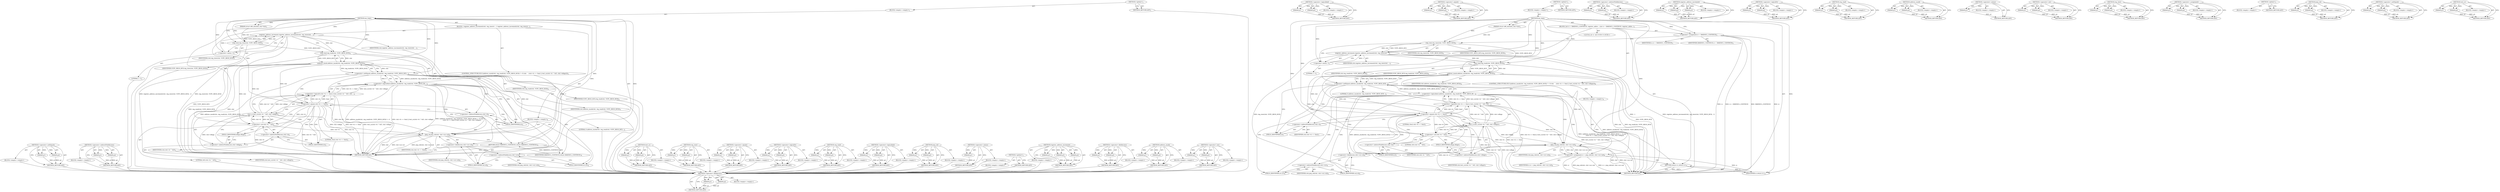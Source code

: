 digraph "test_cc" {
vulnerable_91 [label=<(METHOD,&lt;operator&gt;.notEquals)>];
vulnerable_92 [label=<(PARAM,p1)>];
vulnerable_93 [label=<(PARAM,p2)>];
vulnerable_94 [label=<(BLOCK,&lt;empty&gt;,&lt;empty&gt;)>];
vulnerable_95 [label=<(METHOD_RETURN,ANY)>];
vulnerable_116 [label=<(METHOD,&lt;operator&gt;.indirectFieldAccess)>];
vulnerable_117 [label=<(PARAM,p1)>];
vulnerable_118 [label=<(PARAM,p2)>];
vulnerable_119 [label=<(BLOCK,&lt;empty&gt;,&lt;empty&gt;)>];
vulnerable_120 [label=<(METHOD_RETURN,ANY)>];
vulnerable_6 [label=<(METHOD,&lt;global&gt;)<SUB>1</SUB>>];
vulnerable_7 [label=<(BLOCK,&lt;empty&gt;,&lt;empty&gt;)<SUB>1</SUB>>];
vulnerable_8 [label=<(METHOD,em_loop)<SUB>1</SUB>>];
vulnerable_9 [label=<(PARAM,struct x86_emulate_ctxt *ctxt)<SUB>1</SUB>>];
vulnerable_10 [label=<(BLOCK,{
 	register_address_increment(ctxt, reg_rmw(ct...,{
 	register_address_increment(ctxt, reg_rmw(ct...)<SUB>2</SUB>>];
vulnerable_11 [label=<(register_address_increment,register_address_increment(ctxt, reg_rmw(ctxt, ...)<SUB>3</SUB>>];
vulnerable_12 [label=<(IDENTIFIER,ctxt,register_address_increment(ctxt, reg_rmw(ctxt, ...)<SUB>3</SUB>>];
vulnerable_13 [label=<(reg_rmw,reg_rmw(ctxt, VCPU_REGS_RCX))<SUB>3</SUB>>];
vulnerable_14 [label=<(IDENTIFIER,ctxt,reg_rmw(ctxt, VCPU_REGS_RCX))<SUB>3</SUB>>];
vulnerable_15 [label=<(IDENTIFIER,VCPU_REGS_RCX,reg_rmw(ctxt, VCPU_REGS_RCX))<SUB>3</SUB>>];
vulnerable_16 [label=<(&lt;operator&gt;.minus,-1)<SUB>3</SUB>>];
vulnerable_17 [label=<(LITERAL,1,-1)<SUB>3</SUB>>];
vulnerable_18 [label=<(CONTROL_STRUCTURE,IF,if ((address_mask(ctxt, reg_read(ctxt, VCPU_REGS_RCX)) != 0) &amp;&amp;
 	    (ctxt-&gt;b == 0xe2 || test_cc(ctxt-&gt;b ^ 0x5, ctxt-&gt;eflags))))<SUB>4</SUB>>];
vulnerable_19 [label=<(&lt;operator&gt;.logicalAnd,(address_mask(ctxt, reg_read(ctxt, VCPU_REGS_RC...)<SUB>4</SUB>>];
vulnerable_20 [label=<(&lt;operator&gt;.notEquals,address_mask(ctxt, reg_read(ctxt, VCPU_REGS_RCX...)<SUB>4</SUB>>];
vulnerable_21 [label=<(address_mask,address_mask(ctxt, reg_read(ctxt, VCPU_REGS_RCX)))<SUB>4</SUB>>];
vulnerable_22 [label=<(IDENTIFIER,ctxt,address_mask(ctxt, reg_read(ctxt, VCPU_REGS_RCX)))<SUB>4</SUB>>];
vulnerable_23 [label=<(reg_read,reg_read(ctxt, VCPU_REGS_RCX))<SUB>4</SUB>>];
vulnerable_24 [label=<(IDENTIFIER,ctxt,reg_read(ctxt, VCPU_REGS_RCX))<SUB>4</SUB>>];
vulnerable_25 [label=<(IDENTIFIER,VCPU_REGS_RCX,reg_read(ctxt, VCPU_REGS_RCX))<SUB>4</SUB>>];
vulnerable_26 [label=<(LITERAL,0,address_mask(ctxt, reg_read(ctxt, VCPU_REGS_RCX...)<SUB>4</SUB>>];
vulnerable_27 [label=<(&lt;operator&gt;.logicalOr,ctxt-&gt;b == 0xe2 || test_cc(ctxt-&gt;b ^ 0x5, ctxt-...)<SUB>5</SUB>>];
vulnerable_28 [label=<(&lt;operator&gt;.equals,ctxt-&gt;b == 0xe2)<SUB>5</SUB>>];
vulnerable_29 [label=<(&lt;operator&gt;.indirectFieldAccess,ctxt-&gt;b)<SUB>5</SUB>>];
vulnerable_30 [label=<(IDENTIFIER,ctxt,ctxt-&gt;b == 0xe2)<SUB>5</SUB>>];
vulnerable_31 [label=<(FIELD_IDENTIFIER,b,b)<SUB>5</SUB>>];
vulnerable_32 [label=<(LITERAL,0xe2,ctxt-&gt;b == 0xe2)<SUB>5</SUB>>];
vulnerable_33 [label=<(test_cc,test_cc(ctxt-&gt;b ^ 0x5, ctxt-&gt;eflags))<SUB>5</SUB>>];
vulnerable_34 [label=<(&lt;operator&gt;.xor,ctxt-&gt;b ^ 0x5)<SUB>5</SUB>>];
vulnerable_35 [label=<(&lt;operator&gt;.indirectFieldAccess,ctxt-&gt;b)<SUB>5</SUB>>];
vulnerable_36 [label=<(IDENTIFIER,ctxt,ctxt-&gt;b ^ 0x5)<SUB>5</SUB>>];
vulnerable_37 [label=<(FIELD_IDENTIFIER,b,b)<SUB>5</SUB>>];
vulnerable_38 [label=<(LITERAL,0x5,ctxt-&gt;b ^ 0x5)<SUB>5</SUB>>];
vulnerable_39 [label=<(&lt;operator&gt;.indirectFieldAccess,ctxt-&gt;eflags)<SUB>5</SUB>>];
vulnerable_40 [label=<(IDENTIFIER,ctxt,test_cc(ctxt-&gt;b ^ 0x5, ctxt-&gt;eflags))<SUB>5</SUB>>];
vulnerable_41 [label=<(FIELD_IDENTIFIER,eflags,eflags)<SUB>5</SUB>>];
vulnerable_42 [label=<(BLOCK,&lt;empty&gt;,&lt;empty&gt;)<SUB>6</SUB>>];
vulnerable_43 [label=<(jmp_rel,jmp_rel(ctxt, ctxt-&gt;src.val))<SUB>6</SUB>>];
vulnerable_44 [label=<(IDENTIFIER,ctxt,jmp_rel(ctxt, ctxt-&gt;src.val))<SUB>6</SUB>>];
vulnerable_45 [label=<(&lt;operator&gt;.fieldAccess,ctxt-&gt;src.val)<SUB>6</SUB>>];
vulnerable_46 [label=<(&lt;operator&gt;.indirectFieldAccess,ctxt-&gt;src)<SUB>6</SUB>>];
vulnerable_47 [label=<(IDENTIFIER,ctxt,jmp_rel(ctxt, ctxt-&gt;src.val))<SUB>6</SUB>>];
vulnerable_48 [label=<(FIELD_IDENTIFIER,src,src)<SUB>6</SUB>>];
vulnerable_49 [label=<(FIELD_IDENTIFIER,val,val)<SUB>6</SUB>>];
vulnerable_50 [label=<(RETURN,return X86EMUL_CONTINUE;,return X86EMUL_CONTINUE;)<SUB>8</SUB>>];
vulnerable_51 [label=<(IDENTIFIER,X86EMUL_CONTINUE,return X86EMUL_CONTINUE;)<SUB>8</SUB>>];
vulnerable_52 [label=<(METHOD_RETURN,int)<SUB>1</SUB>>];
vulnerable_54 [label=<(METHOD_RETURN,ANY)<SUB>1</SUB>>];
vulnerable_121 [label=<(METHOD,test_cc)>];
vulnerable_122 [label=<(PARAM,p1)>];
vulnerable_123 [label=<(PARAM,p2)>];
vulnerable_124 [label=<(BLOCK,&lt;empty&gt;,&lt;empty&gt;)>];
vulnerable_125 [label=<(METHOD_RETURN,ANY)>];
vulnerable_77 [label=<(METHOD,reg_rmw)>];
vulnerable_78 [label=<(PARAM,p1)>];
vulnerable_79 [label=<(PARAM,p2)>];
vulnerable_80 [label=<(BLOCK,&lt;empty&gt;,&lt;empty&gt;)>];
vulnerable_81 [label=<(METHOD_RETURN,ANY)>];
vulnerable_111 [label=<(METHOD,&lt;operator&gt;.equals)>];
vulnerable_112 [label=<(PARAM,p1)>];
vulnerable_113 [label=<(PARAM,p2)>];
vulnerable_114 [label=<(BLOCK,&lt;empty&gt;,&lt;empty&gt;)>];
vulnerable_115 [label=<(METHOD_RETURN,ANY)>];
vulnerable_106 [label=<(METHOD,&lt;operator&gt;.logicalOr)>];
vulnerable_107 [label=<(PARAM,p1)>];
vulnerable_108 [label=<(PARAM,p2)>];
vulnerable_109 [label=<(BLOCK,&lt;empty&gt;,&lt;empty&gt;)>];
vulnerable_110 [label=<(METHOD_RETURN,ANY)>];
vulnerable_101 [label=<(METHOD,reg_read)>];
vulnerable_102 [label=<(PARAM,p1)>];
vulnerable_103 [label=<(PARAM,p2)>];
vulnerable_104 [label=<(BLOCK,&lt;empty&gt;,&lt;empty&gt;)>];
vulnerable_105 [label=<(METHOD_RETURN,ANY)>];
vulnerable_86 [label=<(METHOD,&lt;operator&gt;.logicalAnd)>];
vulnerable_87 [label=<(PARAM,p1)>];
vulnerable_88 [label=<(PARAM,p2)>];
vulnerable_89 [label=<(BLOCK,&lt;empty&gt;,&lt;empty&gt;)>];
vulnerable_90 [label=<(METHOD_RETURN,ANY)>];
vulnerable_131 [label=<(METHOD,jmp_rel)>];
vulnerable_132 [label=<(PARAM,p1)>];
vulnerable_133 [label=<(PARAM,p2)>];
vulnerable_134 [label=<(BLOCK,&lt;empty&gt;,&lt;empty&gt;)>];
vulnerable_135 [label=<(METHOD_RETURN,ANY)>];
vulnerable_82 [label=<(METHOD,&lt;operator&gt;.minus)>];
vulnerable_83 [label=<(PARAM,p1)>];
vulnerable_84 [label=<(BLOCK,&lt;empty&gt;,&lt;empty&gt;)>];
vulnerable_85 [label=<(METHOD_RETURN,ANY)>];
vulnerable_71 [label=<(METHOD,register_address_increment)>];
vulnerable_72 [label=<(PARAM,p1)>];
vulnerable_73 [label=<(PARAM,p2)>];
vulnerable_74 [label=<(PARAM,p3)>];
vulnerable_75 [label=<(BLOCK,&lt;empty&gt;,&lt;empty&gt;)>];
vulnerable_76 [label=<(METHOD_RETURN,ANY)>];
vulnerable_65 [label=<(METHOD,&lt;global&gt;)<SUB>1</SUB>>];
vulnerable_66 [label=<(BLOCK,&lt;empty&gt;,&lt;empty&gt;)>];
vulnerable_67 [label=<(METHOD_RETURN,ANY)>];
vulnerable_136 [label=<(METHOD,&lt;operator&gt;.fieldAccess)>];
vulnerable_137 [label=<(PARAM,p1)>];
vulnerable_138 [label=<(PARAM,p2)>];
vulnerable_139 [label=<(BLOCK,&lt;empty&gt;,&lt;empty&gt;)>];
vulnerable_140 [label=<(METHOD_RETURN,ANY)>];
vulnerable_96 [label=<(METHOD,address_mask)>];
vulnerable_97 [label=<(PARAM,p1)>];
vulnerable_98 [label=<(PARAM,p2)>];
vulnerable_99 [label=<(BLOCK,&lt;empty&gt;,&lt;empty&gt;)>];
vulnerable_100 [label=<(METHOD_RETURN,ANY)>];
vulnerable_126 [label=<(METHOD,&lt;operator&gt;.xor)>];
vulnerable_127 [label=<(PARAM,p1)>];
vulnerable_128 [label=<(PARAM,p2)>];
vulnerable_129 [label=<(BLOCK,&lt;empty&gt;,&lt;empty&gt;)>];
vulnerable_130 [label=<(METHOD_RETURN,ANY)>];
fixed_147 [label=<(METHOD,&lt;operator&gt;.fieldAccess)>];
fixed_148 [label=<(PARAM,p1)>];
fixed_149 [label=<(PARAM,p2)>];
fixed_150 [label=<(BLOCK,&lt;empty&gt;,&lt;empty&gt;)>];
fixed_151 [label=<(METHOD_RETURN,ANY)>];
fixed_97 [label=<(METHOD,&lt;operator&gt;.logicalAnd)>];
fixed_98 [label=<(PARAM,p1)>];
fixed_99 [label=<(PARAM,p2)>];
fixed_100 [label=<(BLOCK,&lt;empty&gt;,&lt;empty&gt;)>];
fixed_101 [label=<(METHOD_RETURN,ANY)>];
fixed_122 [label=<(METHOD,&lt;operator&gt;.equals)>];
fixed_123 [label=<(PARAM,p1)>];
fixed_124 [label=<(PARAM,p2)>];
fixed_125 [label=<(BLOCK,&lt;empty&gt;,&lt;empty&gt;)>];
fixed_126 [label=<(METHOD_RETURN,ANY)>];
fixed_6 [label=<(METHOD,&lt;global&gt;)<SUB>1</SUB>>];
fixed_7 [label=<(BLOCK,&lt;empty&gt;,&lt;empty&gt;)<SUB>1</SUB>>];
fixed_8 [label=<(METHOD,em_loop)<SUB>1</SUB>>];
fixed_9 [label=<(PARAM,struct x86_emulate_ctxt *ctxt)<SUB>1</SUB>>];
fixed_10 [label=<(BLOCK,{
	int rc = X86EMUL_CONTINUE;

 	register_addre...,{
	int rc = X86EMUL_CONTINUE;

 	register_addre...)<SUB>2</SUB>>];
fixed_11 [label="<(LOCAL,int rc: int)<SUB>3</SUB>>"];
fixed_12 [label=<(&lt;operator&gt;.assignment,rc = X86EMUL_CONTINUE)<SUB>3</SUB>>];
fixed_13 [label=<(IDENTIFIER,rc,rc = X86EMUL_CONTINUE)<SUB>3</SUB>>];
fixed_14 [label=<(IDENTIFIER,X86EMUL_CONTINUE,rc = X86EMUL_CONTINUE)<SUB>3</SUB>>];
fixed_15 [label=<(register_address_increment,register_address_increment(ctxt, reg_rmw(ctxt, ...)<SUB>5</SUB>>];
fixed_16 [label=<(IDENTIFIER,ctxt,register_address_increment(ctxt, reg_rmw(ctxt, ...)<SUB>5</SUB>>];
fixed_17 [label=<(reg_rmw,reg_rmw(ctxt, VCPU_REGS_RCX))<SUB>5</SUB>>];
fixed_18 [label=<(IDENTIFIER,ctxt,reg_rmw(ctxt, VCPU_REGS_RCX))<SUB>5</SUB>>];
fixed_19 [label=<(IDENTIFIER,VCPU_REGS_RCX,reg_rmw(ctxt, VCPU_REGS_RCX))<SUB>5</SUB>>];
fixed_20 [label=<(&lt;operator&gt;.minus,-1)<SUB>5</SUB>>];
fixed_21 [label=<(LITERAL,1,-1)<SUB>5</SUB>>];
fixed_22 [label=<(CONTROL_STRUCTURE,IF,if ((address_mask(ctxt, reg_read(ctxt, VCPU_REGS_RCX)) != 0) &amp;&amp;
 	    (ctxt-&gt;b == 0xe2 || test_cc(ctxt-&gt;b ^ 0x5, ctxt-&gt;eflags))))<SUB>6</SUB>>];
fixed_23 [label=<(&lt;operator&gt;.logicalAnd,(address_mask(ctxt, reg_read(ctxt, VCPU_REGS_RC...)<SUB>6</SUB>>];
fixed_24 [label=<(&lt;operator&gt;.notEquals,address_mask(ctxt, reg_read(ctxt, VCPU_REGS_RCX...)<SUB>6</SUB>>];
fixed_25 [label=<(address_mask,address_mask(ctxt, reg_read(ctxt, VCPU_REGS_RCX)))<SUB>6</SUB>>];
fixed_26 [label=<(IDENTIFIER,ctxt,address_mask(ctxt, reg_read(ctxt, VCPU_REGS_RCX)))<SUB>6</SUB>>];
fixed_27 [label=<(reg_read,reg_read(ctxt, VCPU_REGS_RCX))<SUB>6</SUB>>];
fixed_28 [label=<(IDENTIFIER,ctxt,reg_read(ctxt, VCPU_REGS_RCX))<SUB>6</SUB>>];
fixed_29 [label=<(IDENTIFIER,VCPU_REGS_RCX,reg_read(ctxt, VCPU_REGS_RCX))<SUB>6</SUB>>];
fixed_30 [label=<(LITERAL,0,address_mask(ctxt, reg_read(ctxt, VCPU_REGS_RCX...)<SUB>6</SUB>>];
fixed_31 [label=<(&lt;operator&gt;.logicalOr,ctxt-&gt;b == 0xe2 || test_cc(ctxt-&gt;b ^ 0x5, ctxt-...)<SUB>7</SUB>>];
fixed_32 [label=<(&lt;operator&gt;.equals,ctxt-&gt;b == 0xe2)<SUB>7</SUB>>];
fixed_33 [label=<(&lt;operator&gt;.indirectFieldAccess,ctxt-&gt;b)<SUB>7</SUB>>];
fixed_34 [label=<(IDENTIFIER,ctxt,ctxt-&gt;b == 0xe2)<SUB>7</SUB>>];
fixed_35 [label=<(FIELD_IDENTIFIER,b,b)<SUB>7</SUB>>];
fixed_36 [label=<(LITERAL,0xe2,ctxt-&gt;b == 0xe2)<SUB>7</SUB>>];
fixed_37 [label=<(test_cc,test_cc(ctxt-&gt;b ^ 0x5, ctxt-&gt;eflags))<SUB>7</SUB>>];
fixed_38 [label=<(&lt;operator&gt;.xor,ctxt-&gt;b ^ 0x5)<SUB>7</SUB>>];
fixed_39 [label=<(&lt;operator&gt;.indirectFieldAccess,ctxt-&gt;b)<SUB>7</SUB>>];
fixed_40 [label=<(IDENTIFIER,ctxt,ctxt-&gt;b ^ 0x5)<SUB>7</SUB>>];
fixed_41 [label=<(FIELD_IDENTIFIER,b,b)<SUB>7</SUB>>];
fixed_42 [label=<(LITERAL,0x5,ctxt-&gt;b ^ 0x5)<SUB>7</SUB>>];
fixed_43 [label=<(&lt;operator&gt;.indirectFieldAccess,ctxt-&gt;eflags)<SUB>7</SUB>>];
fixed_44 [label=<(IDENTIFIER,ctxt,test_cc(ctxt-&gt;b ^ 0x5, ctxt-&gt;eflags))<SUB>7</SUB>>];
fixed_45 [label=<(FIELD_IDENTIFIER,eflags,eflags)<SUB>7</SUB>>];
fixed_46 [label=<(BLOCK,&lt;empty&gt;,&lt;empty&gt;)<SUB>8</SUB>>];
fixed_47 [label=<(&lt;operator&gt;.assignment,rc = jmp_rel(ctxt, ctxt-&gt;src.val))<SUB>8</SUB>>];
fixed_48 [label=<(IDENTIFIER,rc,rc = jmp_rel(ctxt, ctxt-&gt;src.val))<SUB>8</SUB>>];
fixed_49 [label=<(jmp_rel,jmp_rel(ctxt, ctxt-&gt;src.val))<SUB>8</SUB>>];
fixed_50 [label=<(IDENTIFIER,ctxt,jmp_rel(ctxt, ctxt-&gt;src.val))<SUB>8</SUB>>];
fixed_51 [label=<(&lt;operator&gt;.fieldAccess,ctxt-&gt;src.val)<SUB>8</SUB>>];
fixed_52 [label=<(&lt;operator&gt;.indirectFieldAccess,ctxt-&gt;src)<SUB>8</SUB>>];
fixed_53 [label=<(IDENTIFIER,ctxt,jmp_rel(ctxt, ctxt-&gt;src.val))<SUB>8</SUB>>];
fixed_54 [label=<(FIELD_IDENTIFIER,src,src)<SUB>8</SUB>>];
fixed_55 [label=<(FIELD_IDENTIFIER,val,val)<SUB>8</SUB>>];
fixed_56 [label=<(RETURN,return rc;,return rc;)<SUB>10</SUB>>];
fixed_57 [label=<(IDENTIFIER,rc,return rc;)<SUB>10</SUB>>];
fixed_58 [label=<(METHOD_RETURN,int)<SUB>1</SUB>>];
fixed_60 [label=<(METHOD_RETURN,ANY)<SUB>1</SUB>>];
fixed_127 [label=<(METHOD,&lt;operator&gt;.indirectFieldAccess)>];
fixed_128 [label=<(PARAM,p1)>];
fixed_129 [label=<(PARAM,p2)>];
fixed_130 [label=<(BLOCK,&lt;empty&gt;,&lt;empty&gt;)>];
fixed_131 [label=<(METHOD_RETURN,ANY)>];
fixed_82 [label=<(METHOD,register_address_increment)>];
fixed_83 [label=<(PARAM,p1)>];
fixed_84 [label=<(PARAM,p2)>];
fixed_85 [label=<(PARAM,p3)>];
fixed_86 [label=<(BLOCK,&lt;empty&gt;,&lt;empty&gt;)>];
fixed_87 [label=<(METHOD_RETURN,ANY)>];
fixed_117 [label=<(METHOD,&lt;operator&gt;.logicalOr)>];
fixed_118 [label=<(PARAM,p1)>];
fixed_119 [label=<(PARAM,p2)>];
fixed_120 [label=<(BLOCK,&lt;empty&gt;,&lt;empty&gt;)>];
fixed_121 [label=<(METHOD_RETURN,ANY)>];
fixed_112 [label=<(METHOD,reg_read)>];
fixed_113 [label=<(PARAM,p1)>];
fixed_114 [label=<(PARAM,p2)>];
fixed_115 [label=<(BLOCK,&lt;empty&gt;,&lt;empty&gt;)>];
fixed_116 [label=<(METHOD_RETURN,ANY)>];
fixed_107 [label=<(METHOD,address_mask)>];
fixed_108 [label=<(PARAM,p1)>];
fixed_109 [label=<(PARAM,p2)>];
fixed_110 [label=<(BLOCK,&lt;empty&gt;,&lt;empty&gt;)>];
fixed_111 [label=<(METHOD_RETURN,ANY)>];
fixed_93 [label=<(METHOD,&lt;operator&gt;.minus)>];
fixed_94 [label=<(PARAM,p1)>];
fixed_95 [label=<(BLOCK,&lt;empty&gt;,&lt;empty&gt;)>];
fixed_96 [label=<(METHOD_RETURN,ANY)>];
fixed_137 [label=<(METHOD,&lt;operator&gt;.xor)>];
fixed_138 [label=<(PARAM,p1)>];
fixed_139 [label=<(PARAM,p2)>];
fixed_140 [label=<(BLOCK,&lt;empty&gt;,&lt;empty&gt;)>];
fixed_141 [label=<(METHOD_RETURN,ANY)>];
fixed_88 [label=<(METHOD,reg_rmw)>];
fixed_89 [label=<(PARAM,p1)>];
fixed_90 [label=<(PARAM,p2)>];
fixed_91 [label=<(BLOCK,&lt;empty&gt;,&lt;empty&gt;)>];
fixed_92 [label=<(METHOD_RETURN,ANY)>];
fixed_77 [label=<(METHOD,&lt;operator&gt;.assignment)>];
fixed_78 [label=<(PARAM,p1)>];
fixed_79 [label=<(PARAM,p2)>];
fixed_80 [label=<(BLOCK,&lt;empty&gt;,&lt;empty&gt;)>];
fixed_81 [label=<(METHOD_RETURN,ANY)>];
fixed_71 [label=<(METHOD,&lt;global&gt;)<SUB>1</SUB>>];
fixed_72 [label=<(BLOCK,&lt;empty&gt;,&lt;empty&gt;)>];
fixed_73 [label=<(METHOD_RETURN,ANY)>];
fixed_142 [label=<(METHOD,jmp_rel)>];
fixed_143 [label=<(PARAM,p1)>];
fixed_144 [label=<(PARAM,p2)>];
fixed_145 [label=<(BLOCK,&lt;empty&gt;,&lt;empty&gt;)>];
fixed_146 [label=<(METHOD_RETURN,ANY)>];
fixed_102 [label=<(METHOD,&lt;operator&gt;.notEquals)>];
fixed_103 [label=<(PARAM,p1)>];
fixed_104 [label=<(PARAM,p2)>];
fixed_105 [label=<(BLOCK,&lt;empty&gt;,&lt;empty&gt;)>];
fixed_106 [label=<(METHOD_RETURN,ANY)>];
fixed_132 [label=<(METHOD,test_cc)>];
fixed_133 [label=<(PARAM,p1)>];
fixed_134 [label=<(PARAM,p2)>];
fixed_135 [label=<(BLOCK,&lt;empty&gt;,&lt;empty&gt;)>];
fixed_136 [label=<(METHOD_RETURN,ANY)>];
vulnerable_91 -> vulnerable_92  [key=0, label="AST: "];
vulnerable_91 -> vulnerable_92  [key=1, label="DDG: "];
vulnerable_91 -> vulnerable_94  [key=0, label="AST: "];
vulnerable_91 -> vulnerable_93  [key=0, label="AST: "];
vulnerable_91 -> vulnerable_93  [key=1, label="DDG: "];
vulnerable_91 -> vulnerable_95  [key=0, label="AST: "];
vulnerable_91 -> vulnerable_95  [key=1, label="CFG: "];
vulnerable_92 -> vulnerable_95  [key=0, label="DDG: p1"];
vulnerable_93 -> vulnerable_95  [key=0, label="DDG: p2"];
vulnerable_94 -> fixed_147  [key=0];
vulnerable_95 -> fixed_147  [key=0];
vulnerable_116 -> vulnerable_117  [key=0, label="AST: "];
vulnerable_116 -> vulnerable_117  [key=1, label="DDG: "];
vulnerable_116 -> vulnerable_119  [key=0, label="AST: "];
vulnerable_116 -> vulnerable_118  [key=0, label="AST: "];
vulnerable_116 -> vulnerable_118  [key=1, label="DDG: "];
vulnerable_116 -> vulnerable_120  [key=0, label="AST: "];
vulnerable_116 -> vulnerable_120  [key=1, label="CFG: "];
vulnerable_117 -> vulnerable_120  [key=0, label="DDG: p1"];
vulnerable_118 -> vulnerable_120  [key=0, label="DDG: p2"];
vulnerable_119 -> fixed_147  [key=0];
vulnerable_120 -> fixed_147  [key=0];
vulnerable_6 -> vulnerable_7  [key=0, label="AST: "];
vulnerable_6 -> vulnerable_54  [key=0, label="AST: "];
vulnerable_6 -> vulnerable_54  [key=1, label="CFG: "];
vulnerable_7 -> vulnerable_8  [key=0, label="AST: "];
vulnerable_8 -> vulnerable_9  [key=0, label="AST: "];
vulnerable_8 -> vulnerable_9  [key=1, label="DDG: "];
vulnerable_8 -> vulnerable_10  [key=0, label="AST: "];
vulnerable_8 -> vulnerable_52  [key=0, label="AST: "];
vulnerable_8 -> vulnerable_13  [key=0, label="CFG: "];
vulnerable_8 -> vulnerable_13  [key=1, label="DDG: "];
vulnerable_8 -> vulnerable_50  [key=0, label="DDG: "];
vulnerable_8 -> vulnerable_11  [key=0, label="DDG: "];
vulnerable_8 -> vulnerable_51  [key=0, label="DDG: "];
vulnerable_8 -> vulnerable_16  [key=0, label="DDG: "];
vulnerable_8 -> vulnerable_20  [key=0, label="DDG: "];
vulnerable_8 -> vulnerable_43  [key=0, label="DDG: "];
vulnerable_8 -> vulnerable_21  [key=0, label="DDG: "];
vulnerable_8 -> vulnerable_28  [key=0, label="DDG: "];
vulnerable_8 -> vulnerable_23  [key=0, label="DDG: "];
vulnerable_8 -> vulnerable_34  [key=0, label="DDG: "];
vulnerable_9 -> vulnerable_13  [key=0, label="DDG: ctxt"];
vulnerable_10 -> vulnerable_11  [key=0, label="AST: "];
vulnerable_10 -> vulnerable_18  [key=0, label="AST: "];
vulnerable_10 -> vulnerable_50  [key=0, label="AST: "];
vulnerable_11 -> vulnerable_12  [key=0, label="AST: "];
vulnerable_11 -> vulnerable_13  [key=0, label="AST: "];
vulnerable_11 -> vulnerable_16  [key=0, label="AST: "];
vulnerable_11 -> vulnerable_23  [key=0, label="CFG: "];
vulnerable_11 -> vulnerable_23  [key=1, label="DDG: ctxt"];
vulnerable_11 -> vulnerable_52  [key=0, label="DDG: reg_rmw(ctxt, VCPU_REGS_RCX)"];
vulnerable_11 -> vulnerable_52  [key=1, label="DDG: -1"];
vulnerable_11 -> vulnerable_52  [key=2, label="DDG: register_address_increment(ctxt, reg_rmw(ctxt, VCPU_REGS_RCX), -1)"];
vulnerable_12 -> fixed_147  [key=0];
vulnerable_13 -> vulnerable_14  [key=0, label="AST: "];
vulnerable_13 -> vulnerable_15  [key=0, label="AST: "];
vulnerable_13 -> vulnerable_16  [key=0, label="CFG: "];
vulnerable_13 -> vulnerable_11  [key=0, label="DDG: ctxt"];
vulnerable_13 -> vulnerable_11  [key=1, label="DDG: VCPU_REGS_RCX"];
vulnerable_13 -> vulnerable_23  [key=0, label="DDG: VCPU_REGS_RCX"];
vulnerable_14 -> fixed_147  [key=0];
vulnerable_15 -> fixed_147  [key=0];
vulnerable_16 -> vulnerable_17  [key=0, label="AST: "];
vulnerable_16 -> vulnerable_11  [key=0, label="CFG: "];
vulnerable_16 -> vulnerable_11  [key=1, label="DDG: 1"];
vulnerable_17 -> fixed_147  [key=0];
vulnerable_18 -> vulnerable_19  [key=0, label="AST: "];
vulnerable_18 -> vulnerable_42  [key=0, label="AST: "];
vulnerable_19 -> vulnerable_20  [key=0, label="AST: "];
vulnerable_19 -> vulnerable_27  [key=0, label="AST: "];
vulnerable_19 -> vulnerable_48  [key=0, label="CFG: "];
vulnerable_19 -> vulnerable_48  [key=1, label="CDG: "];
vulnerable_19 -> vulnerable_50  [key=0, label="CFG: "];
vulnerable_19 -> vulnerable_52  [key=0, label="DDG: address_mask(ctxt, reg_read(ctxt, VCPU_REGS_RCX)) != 0"];
vulnerable_19 -> vulnerable_52  [key=1, label="DDG: ctxt-&gt;b == 0xe2 || test_cc(ctxt-&gt;b ^ 0x5, ctxt-&gt;eflags)"];
vulnerable_19 -> vulnerable_52  [key=2, label="DDG: (address_mask(ctxt, reg_read(ctxt, VCPU_REGS_RCX)) != 0) &amp;&amp;
 	    (ctxt-&gt;b == 0xe2 || test_cc(ctxt-&gt;b ^ 0x5, ctxt-&gt;eflags))"];
vulnerable_19 -> vulnerable_49  [key=0, label="CDG: "];
vulnerable_19 -> vulnerable_46  [key=0, label="CDG: "];
vulnerable_19 -> vulnerable_45  [key=0, label="CDG: "];
vulnerable_19 -> vulnerable_43  [key=0, label="CDG: "];
vulnerable_20 -> vulnerable_21  [key=0, label="AST: "];
vulnerable_20 -> vulnerable_26  [key=0, label="AST: "];
vulnerable_20 -> vulnerable_19  [key=0, label="CFG: "];
vulnerable_20 -> vulnerable_19  [key=1, label="DDG: address_mask(ctxt, reg_read(ctxt, VCPU_REGS_RCX))"];
vulnerable_20 -> vulnerable_19  [key=2, label="DDG: 0"];
vulnerable_20 -> vulnerable_31  [key=0, label="CFG: "];
vulnerable_20 -> vulnerable_31  [key=1, label="CDG: "];
vulnerable_20 -> vulnerable_52  [key=0, label="DDG: address_mask(ctxt, reg_read(ctxt, VCPU_REGS_RCX))"];
vulnerable_20 -> vulnerable_29  [key=0, label="CDG: "];
vulnerable_20 -> vulnerable_28  [key=0, label="CDG: "];
vulnerable_20 -> vulnerable_27  [key=0, label="CDG: "];
vulnerable_21 -> vulnerable_22  [key=0, label="AST: "];
vulnerable_21 -> vulnerable_23  [key=0, label="AST: "];
vulnerable_21 -> vulnerable_20  [key=0, label="CFG: "];
vulnerable_21 -> vulnerable_20  [key=1, label="DDG: ctxt"];
vulnerable_21 -> vulnerable_20  [key=2, label="DDG: reg_read(ctxt, VCPU_REGS_RCX)"];
vulnerable_21 -> vulnerable_52  [key=0, label="DDG: ctxt"];
vulnerable_21 -> vulnerable_52  [key=1, label="DDG: reg_read(ctxt, VCPU_REGS_RCX)"];
vulnerable_21 -> vulnerable_43  [key=0, label="DDG: ctxt"];
vulnerable_21 -> vulnerable_28  [key=0, label="DDG: ctxt"];
vulnerable_21 -> vulnerable_33  [key=0, label="DDG: ctxt"];
vulnerable_21 -> vulnerable_34  [key=0, label="DDG: ctxt"];
vulnerable_22 -> fixed_147  [key=0];
vulnerable_23 -> vulnerable_24  [key=0, label="AST: "];
vulnerable_23 -> vulnerable_25  [key=0, label="AST: "];
vulnerable_23 -> vulnerable_21  [key=0, label="CFG: "];
vulnerable_23 -> vulnerable_21  [key=1, label="DDG: ctxt"];
vulnerable_23 -> vulnerable_21  [key=2, label="DDG: VCPU_REGS_RCX"];
vulnerable_23 -> vulnerable_52  [key=0, label="DDG: VCPU_REGS_RCX"];
vulnerable_24 -> fixed_147  [key=0];
vulnerable_25 -> fixed_147  [key=0];
vulnerable_26 -> fixed_147  [key=0];
vulnerable_27 -> vulnerable_28  [key=0, label="AST: "];
vulnerable_27 -> vulnerable_33  [key=0, label="AST: "];
vulnerable_27 -> vulnerable_19  [key=0, label="CFG: "];
vulnerable_27 -> vulnerable_19  [key=1, label="DDG: ctxt-&gt;b == 0xe2"];
vulnerable_27 -> vulnerable_19  [key=2, label="DDG: test_cc(ctxt-&gt;b ^ 0x5, ctxt-&gt;eflags)"];
vulnerable_27 -> vulnerable_52  [key=0, label="DDG: ctxt-&gt;b == 0xe2"];
vulnerable_27 -> vulnerable_52  [key=1, label="DDG: test_cc(ctxt-&gt;b ^ 0x5, ctxt-&gt;eflags)"];
vulnerable_28 -> vulnerable_29  [key=0, label="AST: "];
vulnerable_28 -> vulnerable_32  [key=0, label="AST: "];
vulnerable_28 -> vulnerable_27  [key=0, label="CFG: "];
vulnerable_28 -> vulnerable_27  [key=1, label="DDG: ctxt-&gt;b"];
vulnerable_28 -> vulnerable_27  [key=2, label="DDG: 0xe2"];
vulnerable_28 -> vulnerable_37  [key=0, label="CFG: "];
vulnerable_28 -> vulnerable_37  [key=1, label="CDG: "];
vulnerable_28 -> vulnerable_52  [key=0, label="DDG: ctxt-&gt;b"];
vulnerable_28 -> vulnerable_43  [key=0, label="DDG: ctxt-&gt;b"];
vulnerable_28 -> vulnerable_34  [key=0, label="DDG: ctxt-&gt;b"];
vulnerable_28 -> vulnerable_34  [key=1, label="CDG: "];
vulnerable_28 -> vulnerable_33  [key=0, label="CDG: "];
vulnerable_28 -> vulnerable_35  [key=0, label="CDG: "];
vulnerable_28 -> vulnerable_41  [key=0, label="CDG: "];
vulnerable_28 -> vulnerable_39  [key=0, label="CDG: "];
vulnerable_29 -> vulnerable_30  [key=0, label="AST: "];
vulnerable_29 -> vulnerable_31  [key=0, label="AST: "];
vulnerable_29 -> vulnerable_28  [key=0, label="CFG: "];
vulnerable_30 -> fixed_147  [key=0];
vulnerable_31 -> vulnerable_29  [key=0, label="CFG: "];
vulnerable_32 -> fixed_147  [key=0];
vulnerable_33 -> vulnerable_34  [key=0, label="AST: "];
vulnerable_33 -> vulnerable_39  [key=0, label="AST: "];
vulnerable_33 -> vulnerable_27  [key=0, label="CFG: "];
vulnerable_33 -> vulnerable_27  [key=1, label="DDG: ctxt-&gt;b ^ 0x5"];
vulnerable_33 -> vulnerable_27  [key=2, label="DDG: ctxt-&gt;eflags"];
vulnerable_33 -> vulnerable_52  [key=0, label="DDG: ctxt-&gt;b ^ 0x5"];
vulnerable_33 -> vulnerable_52  [key=1, label="DDG: ctxt-&gt;eflags"];
vulnerable_33 -> vulnerable_43  [key=0, label="DDG: ctxt-&gt;eflags"];
vulnerable_34 -> vulnerable_35  [key=0, label="AST: "];
vulnerable_34 -> vulnerable_38  [key=0, label="AST: "];
vulnerable_34 -> vulnerable_41  [key=0, label="CFG: "];
vulnerable_34 -> vulnerable_52  [key=0, label="DDG: ctxt-&gt;b"];
vulnerable_34 -> vulnerable_43  [key=0, label="DDG: ctxt-&gt;b"];
vulnerable_34 -> vulnerable_33  [key=0, label="DDG: ctxt-&gt;b"];
vulnerable_34 -> vulnerable_33  [key=1, label="DDG: 0x5"];
vulnerable_35 -> vulnerable_36  [key=0, label="AST: "];
vulnerable_35 -> vulnerable_37  [key=0, label="AST: "];
vulnerable_35 -> vulnerable_34  [key=0, label="CFG: "];
vulnerable_36 -> fixed_147  [key=0];
vulnerable_37 -> vulnerable_35  [key=0, label="CFG: "];
vulnerable_38 -> fixed_147  [key=0];
vulnerable_39 -> vulnerable_40  [key=0, label="AST: "];
vulnerable_39 -> vulnerable_41  [key=0, label="AST: "];
vulnerable_39 -> vulnerable_33  [key=0, label="CFG: "];
vulnerable_40 -> fixed_147  [key=0];
vulnerable_41 -> vulnerable_39  [key=0, label="CFG: "];
vulnerable_42 -> vulnerable_43  [key=0, label="AST: "];
vulnerable_43 -> vulnerable_44  [key=0, label="AST: "];
vulnerable_43 -> vulnerable_45  [key=0, label="AST: "];
vulnerable_43 -> vulnerable_50  [key=0, label="CFG: "];
vulnerable_43 -> vulnerable_52  [key=0, label="DDG: ctxt"];
vulnerable_43 -> vulnerable_52  [key=1, label="DDG: ctxt-&gt;src.val"];
vulnerable_43 -> vulnerable_52  [key=2, label="DDG: jmp_rel(ctxt, ctxt-&gt;src.val)"];
vulnerable_44 -> fixed_147  [key=0];
vulnerable_45 -> vulnerable_46  [key=0, label="AST: "];
vulnerable_45 -> vulnerable_49  [key=0, label="AST: "];
vulnerable_45 -> vulnerable_43  [key=0, label="CFG: "];
vulnerable_46 -> vulnerable_47  [key=0, label="AST: "];
vulnerable_46 -> vulnerable_48  [key=0, label="AST: "];
vulnerable_46 -> vulnerable_49  [key=0, label="CFG: "];
vulnerable_47 -> fixed_147  [key=0];
vulnerable_48 -> vulnerable_46  [key=0, label="CFG: "];
vulnerable_49 -> vulnerable_45  [key=0, label="CFG: "];
vulnerable_50 -> vulnerable_51  [key=0, label="AST: "];
vulnerable_50 -> vulnerable_52  [key=0, label="CFG: "];
vulnerable_50 -> vulnerable_52  [key=1, label="DDG: &lt;RET&gt;"];
vulnerable_51 -> vulnerable_50  [key=0, label="DDG: X86EMUL_CONTINUE"];
vulnerable_52 -> fixed_147  [key=0];
vulnerable_54 -> fixed_147  [key=0];
vulnerable_121 -> vulnerable_122  [key=0, label="AST: "];
vulnerable_121 -> vulnerable_122  [key=1, label="DDG: "];
vulnerable_121 -> vulnerable_124  [key=0, label="AST: "];
vulnerable_121 -> vulnerable_123  [key=0, label="AST: "];
vulnerable_121 -> vulnerable_123  [key=1, label="DDG: "];
vulnerable_121 -> vulnerable_125  [key=0, label="AST: "];
vulnerable_121 -> vulnerable_125  [key=1, label="CFG: "];
vulnerable_122 -> vulnerable_125  [key=0, label="DDG: p1"];
vulnerable_123 -> vulnerable_125  [key=0, label="DDG: p2"];
vulnerable_124 -> fixed_147  [key=0];
vulnerable_125 -> fixed_147  [key=0];
vulnerable_77 -> vulnerable_78  [key=0, label="AST: "];
vulnerable_77 -> vulnerable_78  [key=1, label="DDG: "];
vulnerable_77 -> vulnerable_80  [key=0, label="AST: "];
vulnerable_77 -> vulnerable_79  [key=0, label="AST: "];
vulnerable_77 -> vulnerable_79  [key=1, label="DDG: "];
vulnerable_77 -> vulnerable_81  [key=0, label="AST: "];
vulnerable_77 -> vulnerable_81  [key=1, label="CFG: "];
vulnerable_78 -> vulnerable_81  [key=0, label="DDG: p1"];
vulnerable_79 -> vulnerable_81  [key=0, label="DDG: p2"];
vulnerable_80 -> fixed_147  [key=0];
vulnerable_81 -> fixed_147  [key=0];
vulnerable_111 -> vulnerable_112  [key=0, label="AST: "];
vulnerable_111 -> vulnerable_112  [key=1, label="DDG: "];
vulnerable_111 -> vulnerable_114  [key=0, label="AST: "];
vulnerable_111 -> vulnerable_113  [key=0, label="AST: "];
vulnerable_111 -> vulnerable_113  [key=1, label="DDG: "];
vulnerable_111 -> vulnerable_115  [key=0, label="AST: "];
vulnerable_111 -> vulnerable_115  [key=1, label="CFG: "];
vulnerable_112 -> vulnerable_115  [key=0, label="DDG: p1"];
vulnerable_113 -> vulnerable_115  [key=0, label="DDG: p2"];
vulnerable_114 -> fixed_147  [key=0];
vulnerable_115 -> fixed_147  [key=0];
vulnerable_106 -> vulnerable_107  [key=0, label="AST: "];
vulnerable_106 -> vulnerable_107  [key=1, label="DDG: "];
vulnerable_106 -> vulnerable_109  [key=0, label="AST: "];
vulnerable_106 -> vulnerable_108  [key=0, label="AST: "];
vulnerable_106 -> vulnerable_108  [key=1, label="DDG: "];
vulnerable_106 -> vulnerable_110  [key=0, label="AST: "];
vulnerable_106 -> vulnerable_110  [key=1, label="CFG: "];
vulnerable_107 -> vulnerable_110  [key=0, label="DDG: p1"];
vulnerable_108 -> vulnerable_110  [key=0, label="DDG: p2"];
vulnerable_109 -> fixed_147  [key=0];
vulnerable_110 -> fixed_147  [key=0];
vulnerable_101 -> vulnerable_102  [key=0, label="AST: "];
vulnerable_101 -> vulnerable_102  [key=1, label="DDG: "];
vulnerable_101 -> vulnerable_104  [key=0, label="AST: "];
vulnerable_101 -> vulnerable_103  [key=0, label="AST: "];
vulnerable_101 -> vulnerable_103  [key=1, label="DDG: "];
vulnerable_101 -> vulnerable_105  [key=0, label="AST: "];
vulnerable_101 -> vulnerable_105  [key=1, label="CFG: "];
vulnerable_102 -> vulnerable_105  [key=0, label="DDG: p1"];
vulnerable_103 -> vulnerable_105  [key=0, label="DDG: p2"];
vulnerable_104 -> fixed_147  [key=0];
vulnerable_105 -> fixed_147  [key=0];
vulnerable_86 -> vulnerable_87  [key=0, label="AST: "];
vulnerable_86 -> vulnerable_87  [key=1, label="DDG: "];
vulnerable_86 -> vulnerable_89  [key=0, label="AST: "];
vulnerable_86 -> vulnerable_88  [key=0, label="AST: "];
vulnerable_86 -> vulnerable_88  [key=1, label="DDG: "];
vulnerable_86 -> vulnerable_90  [key=0, label="AST: "];
vulnerable_86 -> vulnerable_90  [key=1, label="CFG: "];
vulnerable_87 -> vulnerable_90  [key=0, label="DDG: p1"];
vulnerable_88 -> vulnerable_90  [key=0, label="DDG: p2"];
vulnerable_89 -> fixed_147  [key=0];
vulnerable_90 -> fixed_147  [key=0];
vulnerable_131 -> vulnerable_132  [key=0, label="AST: "];
vulnerable_131 -> vulnerable_132  [key=1, label="DDG: "];
vulnerable_131 -> vulnerable_134  [key=0, label="AST: "];
vulnerable_131 -> vulnerable_133  [key=0, label="AST: "];
vulnerable_131 -> vulnerable_133  [key=1, label="DDG: "];
vulnerable_131 -> vulnerable_135  [key=0, label="AST: "];
vulnerable_131 -> vulnerable_135  [key=1, label="CFG: "];
vulnerable_132 -> vulnerable_135  [key=0, label="DDG: p1"];
vulnerable_133 -> vulnerable_135  [key=0, label="DDG: p2"];
vulnerable_134 -> fixed_147  [key=0];
vulnerable_135 -> fixed_147  [key=0];
vulnerable_82 -> vulnerable_83  [key=0, label="AST: "];
vulnerable_82 -> vulnerable_83  [key=1, label="DDG: "];
vulnerable_82 -> vulnerable_84  [key=0, label="AST: "];
vulnerable_82 -> vulnerable_85  [key=0, label="AST: "];
vulnerable_82 -> vulnerable_85  [key=1, label="CFG: "];
vulnerable_83 -> vulnerable_85  [key=0, label="DDG: p1"];
vulnerable_84 -> fixed_147  [key=0];
vulnerable_85 -> fixed_147  [key=0];
vulnerable_71 -> vulnerable_72  [key=0, label="AST: "];
vulnerable_71 -> vulnerable_72  [key=1, label="DDG: "];
vulnerable_71 -> vulnerable_75  [key=0, label="AST: "];
vulnerable_71 -> vulnerable_73  [key=0, label="AST: "];
vulnerable_71 -> vulnerable_73  [key=1, label="DDG: "];
vulnerable_71 -> vulnerable_76  [key=0, label="AST: "];
vulnerable_71 -> vulnerable_76  [key=1, label="CFG: "];
vulnerable_71 -> vulnerable_74  [key=0, label="AST: "];
vulnerable_71 -> vulnerable_74  [key=1, label="DDG: "];
vulnerable_72 -> vulnerable_76  [key=0, label="DDG: p1"];
vulnerable_73 -> vulnerable_76  [key=0, label="DDG: p2"];
vulnerable_74 -> vulnerable_76  [key=0, label="DDG: p3"];
vulnerable_75 -> fixed_147  [key=0];
vulnerable_76 -> fixed_147  [key=0];
vulnerable_65 -> vulnerable_66  [key=0, label="AST: "];
vulnerable_65 -> vulnerable_67  [key=0, label="AST: "];
vulnerable_65 -> vulnerable_67  [key=1, label="CFG: "];
vulnerable_66 -> fixed_147  [key=0];
vulnerable_67 -> fixed_147  [key=0];
vulnerable_136 -> vulnerable_137  [key=0, label="AST: "];
vulnerable_136 -> vulnerable_137  [key=1, label="DDG: "];
vulnerable_136 -> vulnerable_139  [key=0, label="AST: "];
vulnerable_136 -> vulnerable_138  [key=0, label="AST: "];
vulnerable_136 -> vulnerable_138  [key=1, label="DDG: "];
vulnerable_136 -> vulnerable_140  [key=0, label="AST: "];
vulnerable_136 -> vulnerable_140  [key=1, label="CFG: "];
vulnerable_137 -> vulnerable_140  [key=0, label="DDG: p1"];
vulnerable_138 -> vulnerable_140  [key=0, label="DDG: p2"];
vulnerable_139 -> fixed_147  [key=0];
vulnerable_140 -> fixed_147  [key=0];
vulnerable_96 -> vulnerable_97  [key=0, label="AST: "];
vulnerable_96 -> vulnerable_97  [key=1, label="DDG: "];
vulnerable_96 -> vulnerable_99  [key=0, label="AST: "];
vulnerable_96 -> vulnerable_98  [key=0, label="AST: "];
vulnerable_96 -> vulnerable_98  [key=1, label="DDG: "];
vulnerable_96 -> vulnerable_100  [key=0, label="AST: "];
vulnerable_96 -> vulnerable_100  [key=1, label="CFG: "];
vulnerable_97 -> vulnerable_100  [key=0, label="DDG: p1"];
vulnerable_98 -> vulnerable_100  [key=0, label="DDG: p2"];
vulnerable_99 -> fixed_147  [key=0];
vulnerable_100 -> fixed_147  [key=0];
vulnerable_126 -> vulnerable_127  [key=0, label="AST: "];
vulnerable_126 -> vulnerable_127  [key=1, label="DDG: "];
vulnerable_126 -> vulnerable_129  [key=0, label="AST: "];
vulnerable_126 -> vulnerable_128  [key=0, label="AST: "];
vulnerable_126 -> vulnerable_128  [key=1, label="DDG: "];
vulnerable_126 -> vulnerable_130  [key=0, label="AST: "];
vulnerable_126 -> vulnerable_130  [key=1, label="CFG: "];
vulnerable_127 -> vulnerable_130  [key=0, label="DDG: p1"];
vulnerable_128 -> vulnerable_130  [key=0, label="DDG: p2"];
vulnerable_129 -> fixed_147  [key=0];
vulnerable_130 -> fixed_147  [key=0];
fixed_147 -> fixed_148  [key=0, label="AST: "];
fixed_147 -> fixed_148  [key=1, label="DDG: "];
fixed_147 -> fixed_150  [key=0, label="AST: "];
fixed_147 -> fixed_149  [key=0, label="AST: "];
fixed_147 -> fixed_149  [key=1, label="DDG: "];
fixed_147 -> fixed_151  [key=0, label="AST: "];
fixed_147 -> fixed_151  [key=1, label="CFG: "];
fixed_148 -> fixed_151  [key=0, label="DDG: p1"];
fixed_149 -> fixed_151  [key=0, label="DDG: p2"];
fixed_97 -> fixed_98  [key=0, label="AST: "];
fixed_97 -> fixed_98  [key=1, label="DDG: "];
fixed_97 -> fixed_100  [key=0, label="AST: "];
fixed_97 -> fixed_99  [key=0, label="AST: "];
fixed_97 -> fixed_99  [key=1, label="DDG: "];
fixed_97 -> fixed_101  [key=0, label="AST: "];
fixed_97 -> fixed_101  [key=1, label="CFG: "];
fixed_98 -> fixed_101  [key=0, label="DDG: p1"];
fixed_99 -> fixed_101  [key=0, label="DDG: p2"];
fixed_122 -> fixed_123  [key=0, label="AST: "];
fixed_122 -> fixed_123  [key=1, label="DDG: "];
fixed_122 -> fixed_125  [key=0, label="AST: "];
fixed_122 -> fixed_124  [key=0, label="AST: "];
fixed_122 -> fixed_124  [key=1, label="DDG: "];
fixed_122 -> fixed_126  [key=0, label="AST: "];
fixed_122 -> fixed_126  [key=1, label="CFG: "];
fixed_123 -> fixed_126  [key=0, label="DDG: p1"];
fixed_124 -> fixed_126  [key=0, label="DDG: p2"];
fixed_6 -> fixed_7  [key=0, label="AST: "];
fixed_6 -> fixed_60  [key=0, label="AST: "];
fixed_6 -> fixed_60  [key=1, label="CFG: "];
fixed_7 -> fixed_8  [key=0, label="AST: "];
fixed_8 -> fixed_9  [key=0, label="AST: "];
fixed_8 -> fixed_9  [key=1, label="DDG: "];
fixed_8 -> fixed_10  [key=0, label="AST: "];
fixed_8 -> fixed_58  [key=0, label="AST: "];
fixed_8 -> fixed_12  [key=0, label="CFG: "];
fixed_8 -> fixed_12  [key=1, label="DDG: "];
fixed_8 -> fixed_15  [key=0, label="DDG: "];
fixed_8 -> fixed_57  [key=0, label="DDG: "];
fixed_8 -> fixed_17  [key=0, label="DDG: "];
fixed_8 -> fixed_20  [key=0, label="DDG: "];
fixed_8 -> fixed_24  [key=0, label="DDG: "];
fixed_8 -> fixed_25  [key=0, label="DDG: "];
fixed_8 -> fixed_32  [key=0, label="DDG: "];
fixed_8 -> fixed_49  [key=0, label="DDG: "];
fixed_8 -> fixed_27  [key=0, label="DDG: "];
fixed_8 -> fixed_38  [key=0, label="DDG: "];
fixed_9 -> fixed_17  [key=0, label="DDG: ctxt"];
fixed_10 -> fixed_11  [key=0, label="AST: "];
fixed_10 -> fixed_12  [key=0, label="AST: "];
fixed_10 -> fixed_15  [key=0, label="AST: "];
fixed_10 -> fixed_22  [key=0, label="AST: "];
fixed_10 -> fixed_56  [key=0, label="AST: "];
fixed_12 -> fixed_13  [key=0, label="AST: "];
fixed_12 -> fixed_14  [key=0, label="AST: "];
fixed_12 -> fixed_17  [key=0, label="CFG: "];
fixed_12 -> fixed_58  [key=0, label="DDG: rc"];
fixed_12 -> fixed_58  [key=1, label="DDG: rc = X86EMUL_CONTINUE"];
fixed_12 -> fixed_58  [key=2, label="DDG: X86EMUL_CONTINUE"];
fixed_12 -> fixed_57  [key=0, label="DDG: rc"];
fixed_15 -> fixed_16  [key=0, label="AST: "];
fixed_15 -> fixed_17  [key=0, label="AST: "];
fixed_15 -> fixed_20  [key=0, label="AST: "];
fixed_15 -> fixed_27  [key=0, label="CFG: "];
fixed_15 -> fixed_27  [key=1, label="DDG: ctxt"];
fixed_15 -> fixed_58  [key=0, label="DDG: reg_rmw(ctxt, VCPU_REGS_RCX)"];
fixed_15 -> fixed_58  [key=1, label="DDG: -1"];
fixed_15 -> fixed_58  [key=2, label="DDG: register_address_increment(ctxt, reg_rmw(ctxt, VCPU_REGS_RCX), -1)"];
fixed_17 -> fixed_18  [key=0, label="AST: "];
fixed_17 -> fixed_19  [key=0, label="AST: "];
fixed_17 -> fixed_20  [key=0, label="CFG: "];
fixed_17 -> fixed_15  [key=0, label="DDG: ctxt"];
fixed_17 -> fixed_15  [key=1, label="DDG: VCPU_REGS_RCX"];
fixed_17 -> fixed_27  [key=0, label="DDG: VCPU_REGS_RCX"];
fixed_20 -> fixed_21  [key=0, label="AST: "];
fixed_20 -> fixed_15  [key=0, label="CFG: "];
fixed_20 -> fixed_15  [key=1, label="DDG: 1"];
fixed_22 -> fixed_23  [key=0, label="AST: "];
fixed_22 -> fixed_46  [key=0, label="AST: "];
fixed_23 -> fixed_24  [key=0, label="AST: "];
fixed_23 -> fixed_31  [key=0, label="AST: "];
fixed_23 -> fixed_54  [key=0, label="CFG: "];
fixed_23 -> fixed_54  [key=1, label="CDG: "];
fixed_23 -> fixed_56  [key=0, label="CFG: "];
fixed_23 -> fixed_58  [key=0, label="DDG: address_mask(ctxt, reg_read(ctxt, VCPU_REGS_RCX)) != 0"];
fixed_23 -> fixed_58  [key=1, label="DDG: ctxt-&gt;b == 0xe2 || test_cc(ctxt-&gt;b ^ 0x5, ctxt-&gt;eflags)"];
fixed_23 -> fixed_58  [key=2, label="DDG: (address_mask(ctxt, reg_read(ctxt, VCPU_REGS_RCX)) != 0) &amp;&amp;
 	    (ctxt-&gt;b == 0xe2 || test_cc(ctxt-&gt;b ^ 0x5, ctxt-&gt;eflags))"];
fixed_23 -> fixed_47  [key=0, label="CDG: "];
fixed_23 -> fixed_49  [key=0, label="CDG: "];
fixed_23 -> fixed_51  [key=0, label="CDG: "];
fixed_23 -> fixed_52  [key=0, label="CDG: "];
fixed_23 -> fixed_55  [key=0, label="CDG: "];
fixed_24 -> fixed_25  [key=0, label="AST: "];
fixed_24 -> fixed_30  [key=0, label="AST: "];
fixed_24 -> fixed_23  [key=0, label="CFG: "];
fixed_24 -> fixed_23  [key=1, label="DDG: address_mask(ctxt, reg_read(ctxt, VCPU_REGS_RCX))"];
fixed_24 -> fixed_23  [key=2, label="DDG: 0"];
fixed_24 -> fixed_35  [key=0, label="CFG: "];
fixed_24 -> fixed_35  [key=1, label="CDG: "];
fixed_24 -> fixed_58  [key=0, label="DDG: address_mask(ctxt, reg_read(ctxt, VCPU_REGS_RCX))"];
fixed_24 -> fixed_32  [key=0, label="CDG: "];
fixed_24 -> fixed_33  [key=0, label="CDG: "];
fixed_24 -> fixed_31  [key=0, label="CDG: "];
fixed_25 -> fixed_26  [key=0, label="AST: "];
fixed_25 -> fixed_27  [key=0, label="AST: "];
fixed_25 -> fixed_24  [key=0, label="CFG: "];
fixed_25 -> fixed_24  [key=1, label="DDG: ctxt"];
fixed_25 -> fixed_24  [key=2, label="DDG: reg_read(ctxt, VCPU_REGS_RCX)"];
fixed_25 -> fixed_58  [key=0, label="DDG: ctxt"];
fixed_25 -> fixed_58  [key=1, label="DDG: reg_read(ctxt, VCPU_REGS_RCX)"];
fixed_25 -> fixed_32  [key=0, label="DDG: ctxt"];
fixed_25 -> fixed_37  [key=0, label="DDG: ctxt"];
fixed_25 -> fixed_49  [key=0, label="DDG: ctxt"];
fixed_25 -> fixed_38  [key=0, label="DDG: ctxt"];
fixed_27 -> fixed_28  [key=0, label="AST: "];
fixed_27 -> fixed_29  [key=0, label="AST: "];
fixed_27 -> fixed_25  [key=0, label="CFG: "];
fixed_27 -> fixed_25  [key=1, label="DDG: ctxt"];
fixed_27 -> fixed_25  [key=2, label="DDG: VCPU_REGS_RCX"];
fixed_27 -> fixed_58  [key=0, label="DDG: VCPU_REGS_RCX"];
fixed_31 -> fixed_32  [key=0, label="AST: "];
fixed_31 -> fixed_37  [key=0, label="AST: "];
fixed_31 -> fixed_23  [key=0, label="CFG: "];
fixed_31 -> fixed_23  [key=1, label="DDG: ctxt-&gt;b == 0xe2"];
fixed_31 -> fixed_23  [key=2, label="DDG: test_cc(ctxt-&gt;b ^ 0x5, ctxt-&gt;eflags)"];
fixed_31 -> fixed_58  [key=0, label="DDG: ctxt-&gt;b == 0xe2"];
fixed_31 -> fixed_58  [key=1, label="DDG: test_cc(ctxt-&gt;b ^ 0x5, ctxt-&gt;eflags)"];
fixed_32 -> fixed_33  [key=0, label="AST: "];
fixed_32 -> fixed_36  [key=0, label="AST: "];
fixed_32 -> fixed_31  [key=0, label="CFG: "];
fixed_32 -> fixed_31  [key=1, label="DDG: ctxt-&gt;b"];
fixed_32 -> fixed_31  [key=2, label="DDG: 0xe2"];
fixed_32 -> fixed_41  [key=0, label="CFG: "];
fixed_32 -> fixed_41  [key=1, label="CDG: "];
fixed_32 -> fixed_58  [key=0, label="DDG: ctxt-&gt;b"];
fixed_32 -> fixed_49  [key=0, label="DDG: ctxt-&gt;b"];
fixed_32 -> fixed_38  [key=0, label="DDG: ctxt-&gt;b"];
fixed_32 -> fixed_38  [key=1, label="CDG: "];
fixed_32 -> fixed_37  [key=0, label="CDG: "];
fixed_32 -> fixed_45  [key=0, label="CDG: "];
fixed_32 -> fixed_39  [key=0, label="CDG: "];
fixed_32 -> fixed_43  [key=0, label="CDG: "];
fixed_33 -> fixed_34  [key=0, label="AST: "];
fixed_33 -> fixed_35  [key=0, label="AST: "];
fixed_33 -> fixed_32  [key=0, label="CFG: "];
fixed_35 -> fixed_33  [key=0, label="CFG: "];
fixed_37 -> fixed_38  [key=0, label="AST: "];
fixed_37 -> fixed_43  [key=0, label="AST: "];
fixed_37 -> fixed_31  [key=0, label="CFG: "];
fixed_37 -> fixed_31  [key=1, label="DDG: ctxt-&gt;b ^ 0x5"];
fixed_37 -> fixed_31  [key=2, label="DDG: ctxt-&gt;eflags"];
fixed_37 -> fixed_58  [key=0, label="DDG: ctxt-&gt;b ^ 0x5"];
fixed_37 -> fixed_58  [key=1, label="DDG: ctxt-&gt;eflags"];
fixed_37 -> fixed_49  [key=0, label="DDG: ctxt-&gt;eflags"];
fixed_38 -> fixed_39  [key=0, label="AST: "];
fixed_38 -> fixed_42  [key=0, label="AST: "];
fixed_38 -> fixed_45  [key=0, label="CFG: "];
fixed_38 -> fixed_58  [key=0, label="DDG: ctxt-&gt;b"];
fixed_38 -> fixed_37  [key=0, label="DDG: ctxt-&gt;b"];
fixed_38 -> fixed_37  [key=1, label="DDG: 0x5"];
fixed_38 -> fixed_49  [key=0, label="DDG: ctxt-&gt;b"];
fixed_39 -> fixed_40  [key=0, label="AST: "];
fixed_39 -> fixed_41  [key=0, label="AST: "];
fixed_39 -> fixed_38  [key=0, label="CFG: "];
fixed_41 -> fixed_39  [key=0, label="CFG: "];
fixed_43 -> fixed_44  [key=0, label="AST: "];
fixed_43 -> fixed_45  [key=0, label="AST: "];
fixed_43 -> fixed_37  [key=0, label="CFG: "];
fixed_45 -> fixed_43  [key=0, label="CFG: "];
fixed_46 -> fixed_47  [key=0, label="AST: "];
fixed_47 -> fixed_48  [key=0, label="AST: "];
fixed_47 -> fixed_49  [key=0, label="AST: "];
fixed_47 -> fixed_56  [key=0, label="CFG: "];
fixed_47 -> fixed_58  [key=0, label="DDG: rc"];
fixed_47 -> fixed_58  [key=1, label="DDG: jmp_rel(ctxt, ctxt-&gt;src.val)"];
fixed_47 -> fixed_58  [key=2, label="DDG: rc = jmp_rel(ctxt, ctxt-&gt;src.val)"];
fixed_47 -> fixed_57  [key=0, label="DDG: rc"];
fixed_49 -> fixed_50  [key=0, label="AST: "];
fixed_49 -> fixed_51  [key=0, label="AST: "];
fixed_49 -> fixed_47  [key=0, label="CFG: "];
fixed_49 -> fixed_47  [key=1, label="DDG: ctxt"];
fixed_49 -> fixed_47  [key=2, label="DDG: ctxt-&gt;src.val"];
fixed_49 -> fixed_58  [key=0, label="DDG: ctxt"];
fixed_49 -> fixed_58  [key=1, label="DDG: ctxt-&gt;src.val"];
fixed_51 -> fixed_52  [key=0, label="AST: "];
fixed_51 -> fixed_55  [key=0, label="AST: "];
fixed_51 -> fixed_49  [key=0, label="CFG: "];
fixed_52 -> fixed_53  [key=0, label="AST: "];
fixed_52 -> fixed_54  [key=0, label="AST: "];
fixed_52 -> fixed_55  [key=0, label="CFG: "];
fixed_54 -> fixed_52  [key=0, label="CFG: "];
fixed_55 -> fixed_51  [key=0, label="CFG: "];
fixed_56 -> fixed_57  [key=0, label="AST: "];
fixed_56 -> fixed_58  [key=0, label="CFG: "];
fixed_56 -> fixed_58  [key=1, label="DDG: &lt;RET&gt;"];
fixed_57 -> fixed_56  [key=0, label="DDG: rc"];
fixed_127 -> fixed_128  [key=0, label="AST: "];
fixed_127 -> fixed_128  [key=1, label="DDG: "];
fixed_127 -> fixed_130  [key=0, label="AST: "];
fixed_127 -> fixed_129  [key=0, label="AST: "];
fixed_127 -> fixed_129  [key=1, label="DDG: "];
fixed_127 -> fixed_131  [key=0, label="AST: "];
fixed_127 -> fixed_131  [key=1, label="CFG: "];
fixed_128 -> fixed_131  [key=0, label="DDG: p1"];
fixed_129 -> fixed_131  [key=0, label="DDG: p2"];
fixed_82 -> fixed_83  [key=0, label="AST: "];
fixed_82 -> fixed_83  [key=1, label="DDG: "];
fixed_82 -> fixed_86  [key=0, label="AST: "];
fixed_82 -> fixed_84  [key=0, label="AST: "];
fixed_82 -> fixed_84  [key=1, label="DDG: "];
fixed_82 -> fixed_87  [key=0, label="AST: "];
fixed_82 -> fixed_87  [key=1, label="CFG: "];
fixed_82 -> fixed_85  [key=0, label="AST: "];
fixed_82 -> fixed_85  [key=1, label="DDG: "];
fixed_83 -> fixed_87  [key=0, label="DDG: p1"];
fixed_84 -> fixed_87  [key=0, label="DDG: p2"];
fixed_85 -> fixed_87  [key=0, label="DDG: p3"];
fixed_117 -> fixed_118  [key=0, label="AST: "];
fixed_117 -> fixed_118  [key=1, label="DDG: "];
fixed_117 -> fixed_120  [key=0, label="AST: "];
fixed_117 -> fixed_119  [key=0, label="AST: "];
fixed_117 -> fixed_119  [key=1, label="DDG: "];
fixed_117 -> fixed_121  [key=0, label="AST: "];
fixed_117 -> fixed_121  [key=1, label="CFG: "];
fixed_118 -> fixed_121  [key=0, label="DDG: p1"];
fixed_119 -> fixed_121  [key=0, label="DDG: p2"];
fixed_112 -> fixed_113  [key=0, label="AST: "];
fixed_112 -> fixed_113  [key=1, label="DDG: "];
fixed_112 -> fixed_115  [key=0, label="AST: "];
fixed_112 -> fixed_114  [key=0, label="AST: "];
fixed_112 -> fixed_114  [key=1, label="DDG: "];
fixed_112 -> fixed_116  [key=0, label="AST: "];
fixed_112 -> fixed_116  [key=1, label="CFG: "];
fixed_113 -> fixed_116  [key=0, label="DDG: p1"];
fixed_114 -> fixed_116  [key=0, label="DDG: p2"];
fixed_107 -> fixed_108  [key=0, label="AST: "];
fixed_107 -> fixed_108  [key=1, label="DDG: "];
fixed_107 -> fixed_110  [key=0, label="AST: "];
fixed_107 -> fixed_109  [key=0, label="AST: "];
fixed_107 -> fixed_109  [key=1, label="DDG: "];
fixed_107 -> fixed_111  [key=0, label="AST: "];
fixed_107 -> fixed_111  [key=1, label="CFG: "];
fixed_108 -> fixed_111  [key=0, label="DDG: p1"];
fixed_109 -> fixed_111  [key=0, label="DDG: p2"];
fixed_93 -> fixed_94  [key=0, label="AST: "];
fixed_93 -> fixed_94  [key=1, label="DDG: "];
fixed_93 -> fixed_95  [key=0, label="AST: "];
fixed_93 -> fixed_96  [key=0, label="AST: "];
fixed_93 -> fixed_96  [key=1, label="CFG: "];
fixed_94 -> fixed_96  [key=0, label="DDG: p1"];
fixed_137 -> fixed_138  [key=0, label="AST: "];
fixed_137 -> fixed_138  [key=1, label="DDG: "];
fixed_137 -> fixed_140  [key=0, label="AST: "];
fixed_137 -> fixed_139  [key=0, label="AST: "];
fixed_137 -> fixed_139  [key=1, label="DDG: "];
fixed_137 -> fixed_141  [key=0, label="AST: "];
fixed_137 -> fixed_141  [key=1, label="CFG: "];
fixed_138 -> fixed_141  [key=0, label="DDG: p1"];
fixed_139 -> fixed_141  [key=0, label="DDG: p2"];
fixed_88 -> fixed_89  [key=0, label="AST: "];
fixed_88 -> fixed_89  [key=1, label="DDG: "];
fixed_88 -> fixed_91  [key=0, label="AST: "];
fixed_88 -> fixed_90  [key=0, label="AST: "];
fixed_88 -> fixed_90  [key=1, label="DDG: "];
fixed_88 -> fixed_92  [key=0, label="AST: "];
fixed_88 -> fixed_92  [key=1, label="CFG: "];
fixed_89 -> fixed_92  [key=0, label="DDG: p1"];
fixed_90 -> fixed_92  [key=0, label="DDG: p2"];
fixed_77 -> fixed_78  [key=0, label="AST: "];
fixed_77 -> fixed_78  [key=1, label="DDG: "];
fixed_77 -> fixed_80  [key=0, label="AST: "];
fixed_77 -> fixed_79  [key=0, label="AST: "];
fixed_77 -> fixed_79  [key=1, label="DDG: "];
fixed_77 -> fixed_81  [key=0, label="AST: "];
fixed_77 -> fixed_81  [key=1, label="CFG: "];
fixed_78 -> fixed_81  [key=0, label="DDG: p1"];
fixed_79 -> fixed_81  [key=0, label="DDG: p2"];
fixed_71 -> fixed_72  [key=0, label="AST: "];
fixed_71 -> fixed_73  [key=0, label="AST: "];
fixed_71 -> fixed_73  [key=1, label="CFG: "];
fixed_142 -> fixed_143  [key=0, label="AST: "];
fixed_142 -> fixed_143  [key=1, label="DDG: "];
fixed_142 -> fixed_145  [key=0, label="AST: "];
fixed_142 -> fixed_144  [key=0, label="AST: "];
fixed_142 -> fixed_144  [key=1, label="DDG: "];
fixed_142 -> fixed_146  [key=0, label="AST: "];
fixed_142 -> fixed_146  [key=1, label="CFG: "];
fixed_143 -> fixed_146  [key=0, label="DDG: p1"];
fixed_144 -> fixed_146  [key=0, label="DDG: p2"];
fixed_102 -> fixed_103  [key=0, label="AST: "];
fixed_102 -> fixed_103  [key=1, label="DDG: "];
fixed_102 -> fixed_105  [key=0, label="AST: "];
fixed_102 -> fixed_104  [key=0, label="AST: "];
fixed_102 -> fixed_104  [key=1, label="DDG: "];
fixed_102 -> fixed_106  [key=0, label="AST: "];
fixed_102 -> fixed_106  [key=1, label="CFG: "];
fixed_103 -> fixed_106  [key=0, label="DDG: p1"];
fixed_104 -> fixed_106  [key=0, label="DDG: p2"];
fixed_132 -> fixed_133  [key=0, label="AST: "];
fixed_132 -> fixed_133  [key=1, label="DDG: "];
fixed_132 -> fixed_135  [key=0, label="AST: "];
fixed_132 -> fixed_134  [key=0, label="AST: "];
fixed_132 -> fixed_134  [key=1, label="DDG: "];
fixed_132 -> fixed_136  [key=0, label="AST: "];
fixed_132 -> fixed_136  [key=1, label="CFG: "];
fixed_133 -> fixed_136  [key=0, label="DDG: p1"];
fixed_134 -> fixed_136  [key=0, label="DDG: p2"];
}
